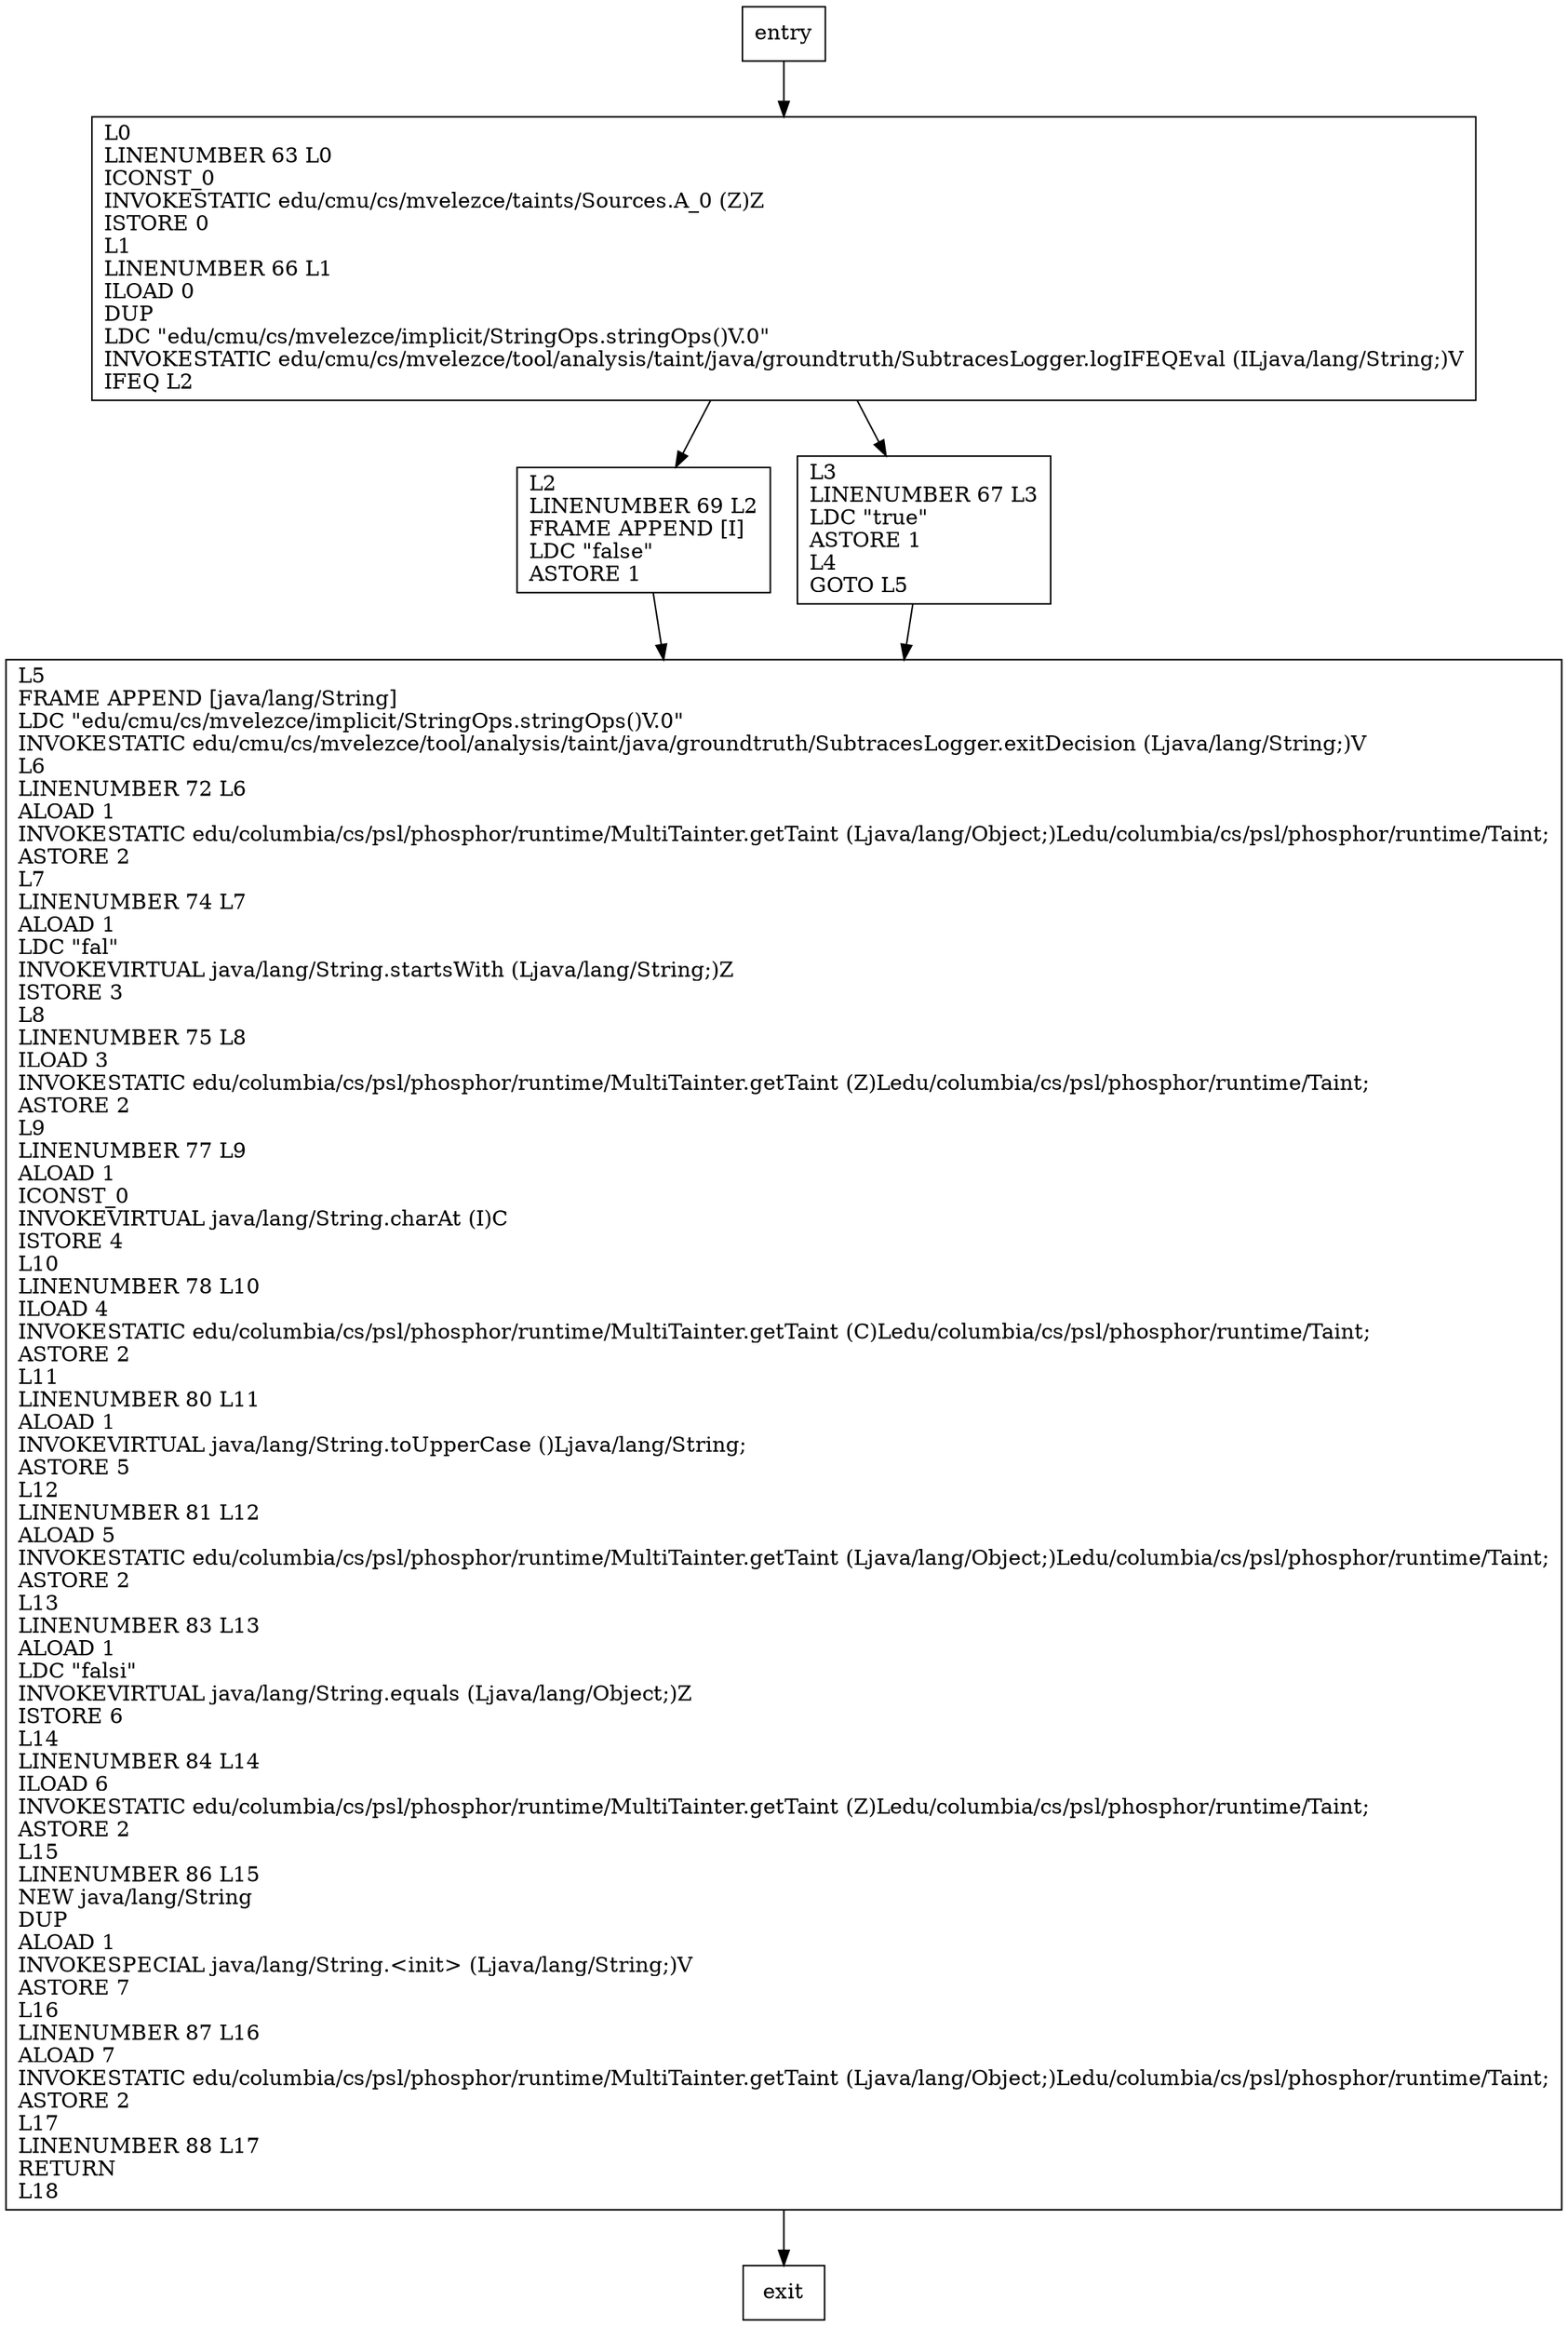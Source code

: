 digraph stringOps {
node [shape=record];
2122776379 [label="L2\lLINENUMBER 69 L2\lFRAME APPEND [I]\lLDC \"false\"\lASTORE 1\l"];
1619490345 [label="L0\lLINENUMBER 63 L0\lICONST_0\lINVOKESTATIC edu/cmu/cs/mvelezce/taints/Sources.A_0 (Z)Z\lISTORE 0\lL1\lLINENUMBER 66 L1\lILOAD 0\lDUP\lLDC \"edu/cmu/cs/mvelezce/implicit/StringOps.stringOps()V.0\"\lINVOKESTATIC edu/cmu/cs/mvelezce/tool/analysis/taint/java/groundtruth/SubtracesLogger.logIFEQEval (ILjava/lang/String;)V\lIFEQ L2\l"];
1228332201 [label="L3\lLINENUMBER 67 L3\lLDC \"true\"\lASTORE 1\lL4\lGOTO L5\l"];
221458108 [label="L5\lFRAME APPEND [java/lang/String]\lLDC \"edu/cmu/cs/mvelezce/implicit/StringOps.stringOps()V.0\"\lINVOKESTATIC edu/cmu/cs/mvelezce/tool/analysis/taint/java/groundtruth/SubtracesLogger.exitDecision (Ljava/lang/String;)V\lL6\lLINENUMBER 72 L6\lALOAD 1\lINVOKESTATIC edu/columbia/cs/psl/phosphor/runtime/MultiTainter.getTaint (Ljava/lang/Object;)Ledu/columbia/cs/psl/phosphor/runtime/Taint;\lASTORE 2\lL7\lLINENUMBER 74 L7\lALOAD 1\lLDC \"fal\"\lINVOKEVIRTUAL java/lang/String.startsWith (Ljava/lang/String;)Z\lISTORE 3\lL8\lLINENUMBER 75 L8\lILOAD 3\lINVOKESTATIC edu/columbia/cs/psl/phosphor/runtime/MultiTainter.getTaint (Z)Ledu/columbia/cs/psl/phosphor/runtime/Taint;\lASTORE 2\lL9\lLINENUMBER 77 L9\lALOAD 1\lICONST_0\lINVOKEVIRTUAL java/lang/String.charAt (I)C\lISTORE 4\lL10\lLINENUMBER 78 L10\lILOAD 4\lINVOKESTATIC edu/columbia/cs/psl/phosphor/runtime/MultiTainter.getTaint (C)Ledu/columbia/cs/psl/phosphor/runtime/Taint;\lASTORE 2\lL11\lLINENUMBER 80 L11\lALOAD 1\lINVOKEVIRTUAL java/lang/String.toUpperCase ()Ljava/lang/String;\lASTORE 5\lL12\lLINENUMBER 81 L12\lALOAD 5\lINVOKESTATIC edu/columbia/cs/psl/phosphor/runtime/MultiTainter.getTaint (Ljava/lang/Object;)Ledu/columbia/cs/psl/phosphor/runtime/Taint;\lASTORE 2\lL13\lLINENUMBER 83 L13\lALOAD 1\lLDC \"falsi\"\lINVOKEVIRTUAL java/lang/String.equals (Ljava/lang/Object;)Z\lISTORE 6\lL14\lLINENUMBER 84 L14\lILOAD 6\lINVOKESTATIC edu/columbia/cs/psl/phosphor/runtime/MultiTainter.getTaint (Z)Ledu/columbia/cs/psl/phosphor/runtime/Taint;\lASTORE 2\lL15\lLINENUMBER 86 L15\lNEW java/lang/String\lDUP\lALOAD 1\lINVOKESPECIAL java/lang/String.\<init\> (Ljava/lang/String;)V\lASTORE 7\lL16\lLINENUMBER 87 L16\lALOAD 7\lINVOKESTATIC edu/columbia/cs/psl/phosphor/runtime/MultiTainter.getTaint (Ljava/lang/Object;)Ledu/columbia/cs/psl/phosphor/runtime/Taint;\lASTORE 2\lL17\lLINENUMBER 88 L17\lRETURN\lL18\l"];
entry;
exit;
2122776379 -> 221458108;
entry -> 1619490345;
1619490345 -> 2122776379;
1619490345 -> 1228332201;
1228332201 -> 221458108;
221458108 -> exit;
}
